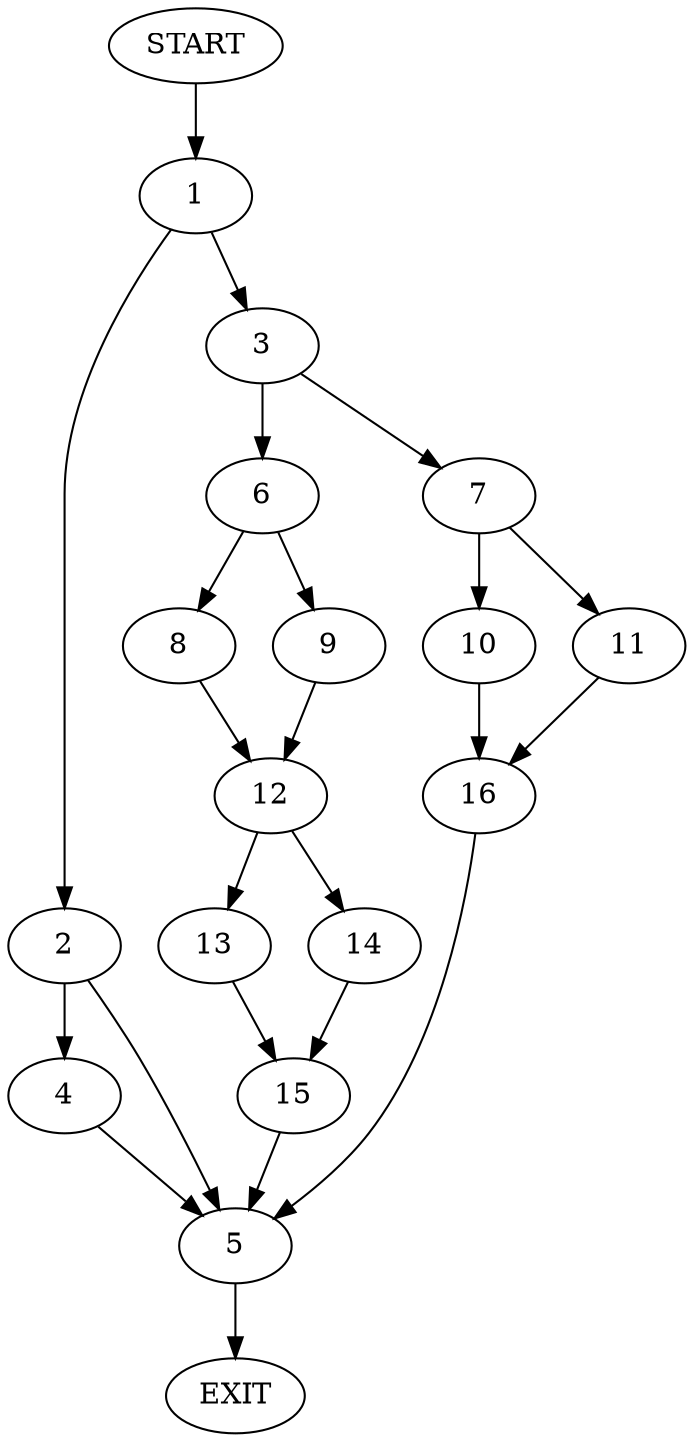 digraph {
0 [label="START"]
17 [label="EXIT"]
0 -> 1
1 -> 2
1 -> 3
2 -> 4
2 -> 5
3 -> 6
3 -> 7
5 -> 17
4 -> 5
6 -> 8
6 -> 9
7 -> 10
7 -> 11
8 -> 12
9 -> 12
12 -> 13
12 -> 14
14 -> 15
13 -> 15
15 -> 5
10 -> 16
11 -> 16
16 -> 5
}
